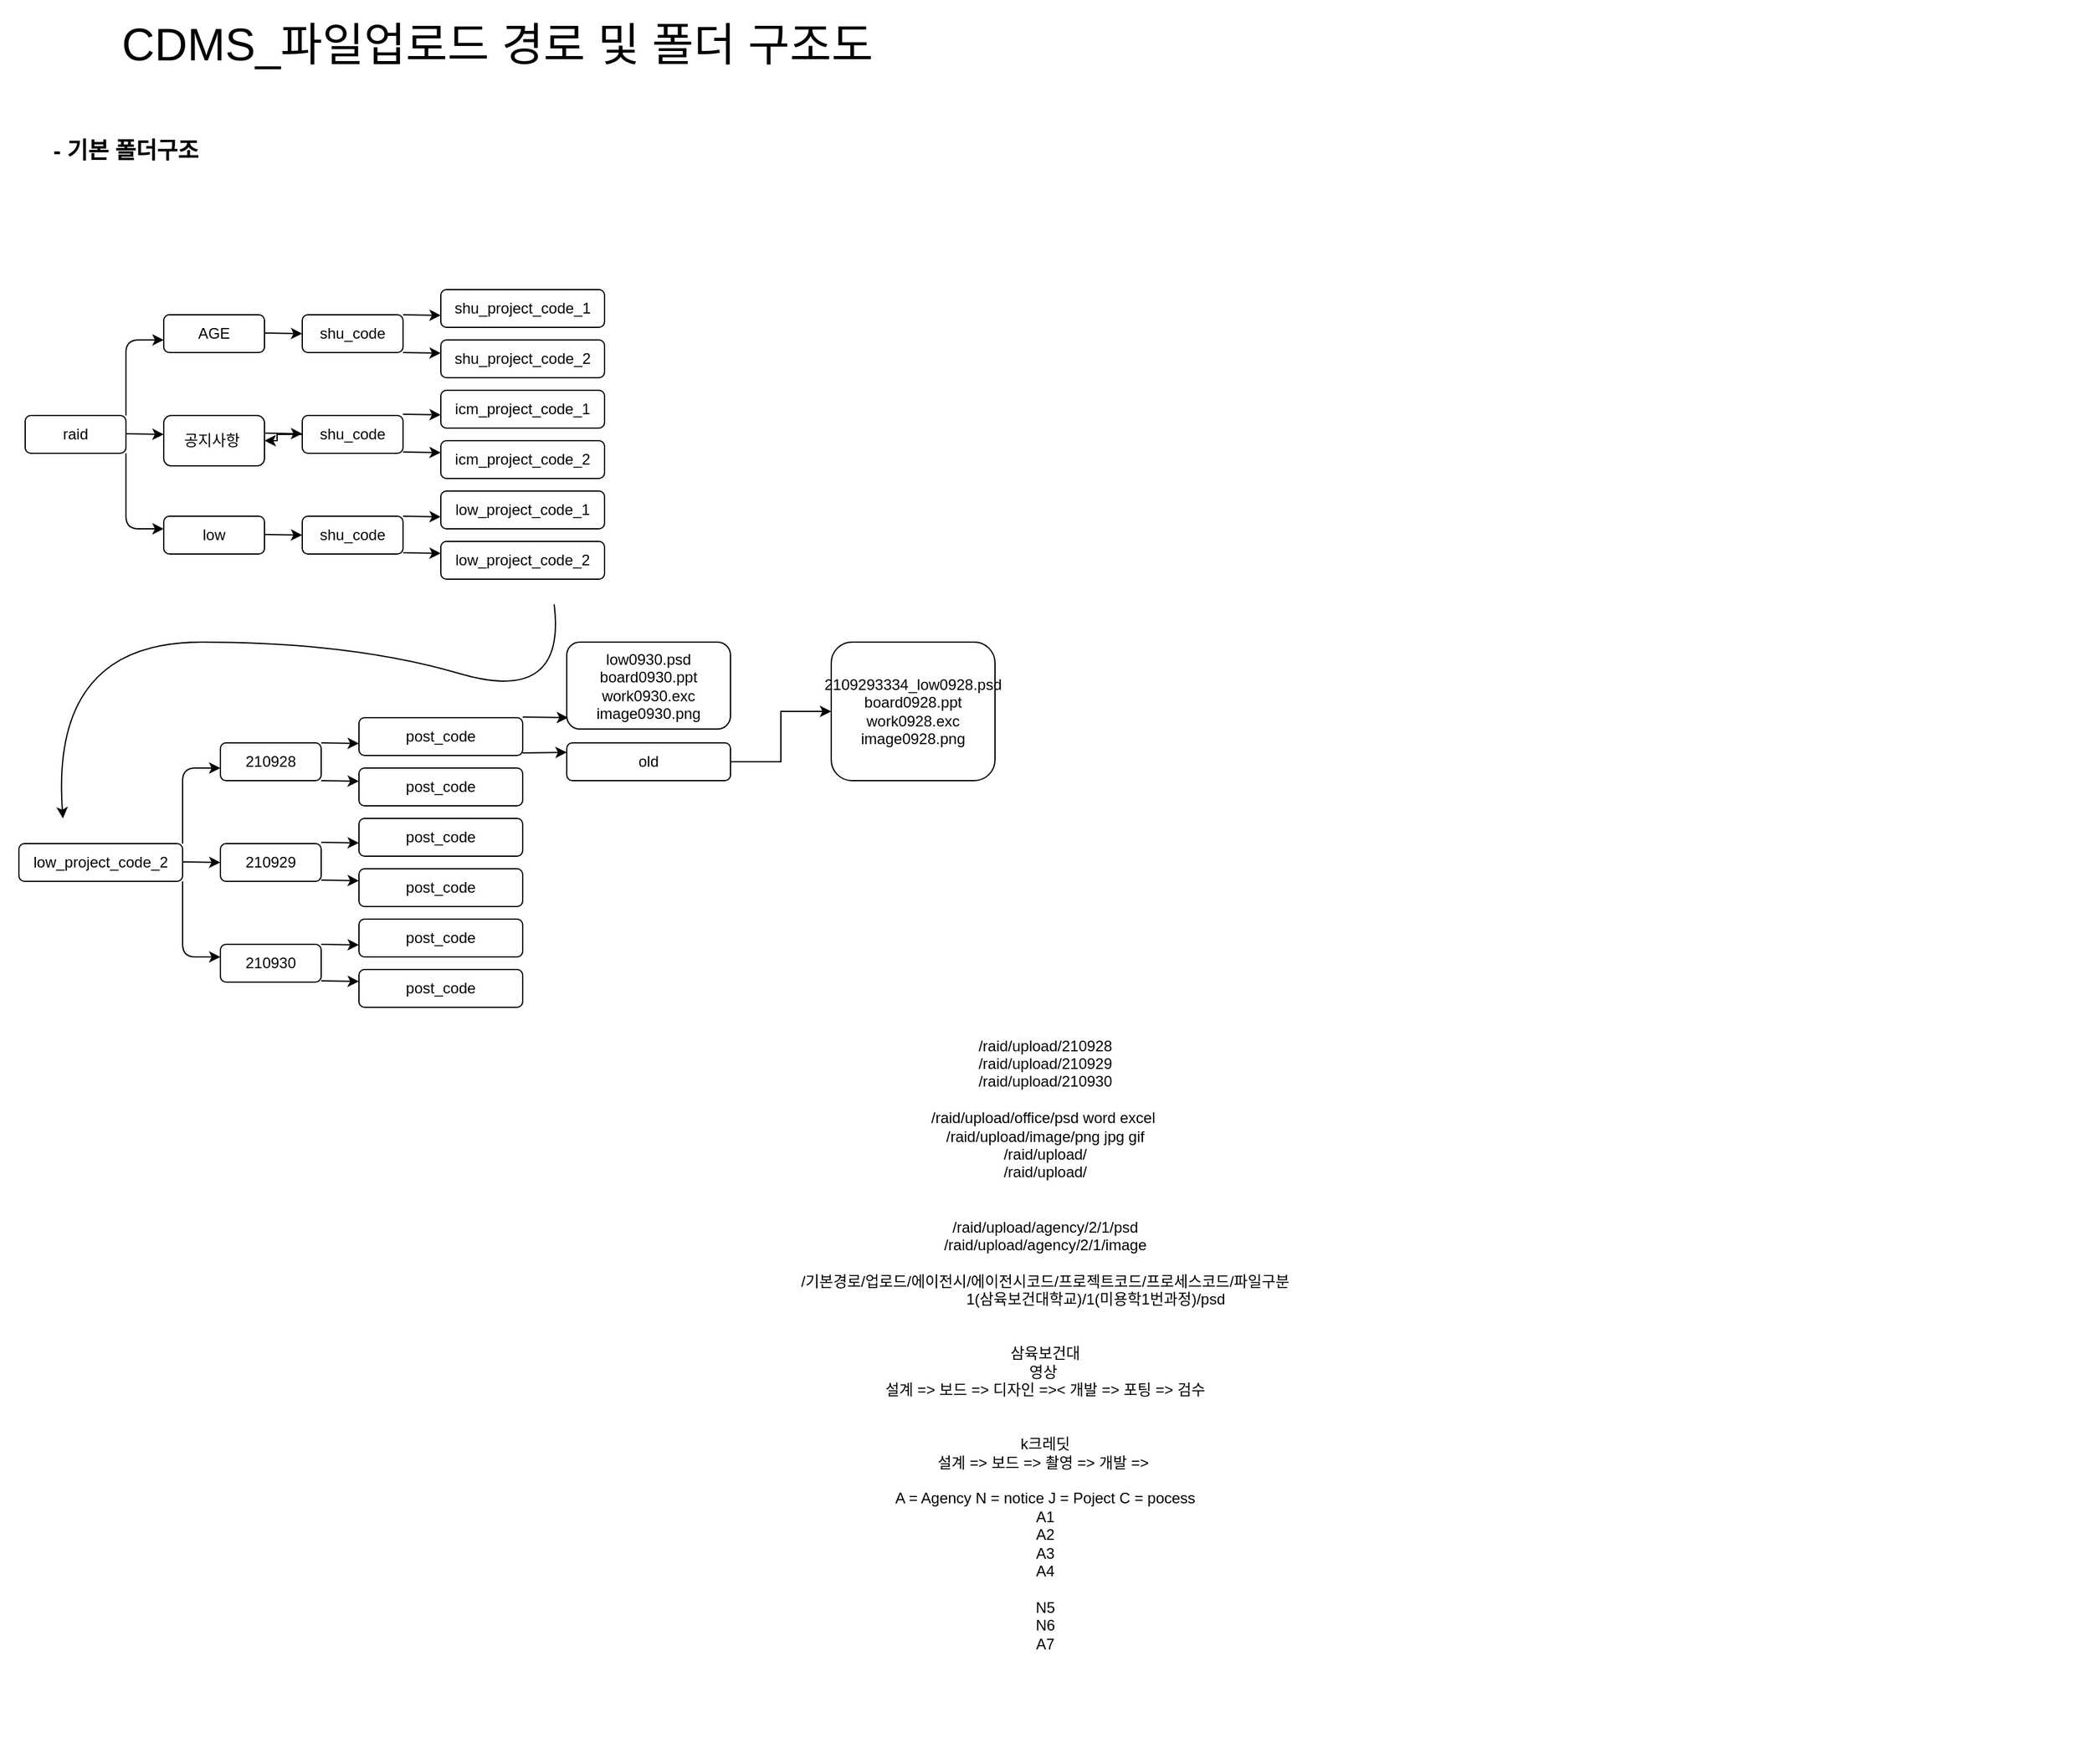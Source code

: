 <mxfile version="12.2.4" pages="1"><diagram id="iHqMuJRVaturU6Dmvp_B" name="페이지-1"><mxGraphModel dx="1360" dy="765" grid="1" gridSize="10" guides="1" tooltips="1" connect="1" arrows="1" fold="1" page="1" pageScale="1" pageWidth="827" pageHeight="1169" math="0" shadow="0"><root><mxCell id="0"/><mxCell id="1" parent="0"/><mxCell id="2" value="&lt;font style=&quot;font-size: 36px&quot;&gt;CDMS_파일업로드 경로 및 폴더 구조도&lt;/font&gt;" style="text;html=1;strokeColor=none;fillColor=none;align=center;verticalAlign=middle;whiteSpace=wrap;rounded=0;" parent="1" vertex="1"><mxGeometry x="20" y="20" width="790" height="70" as="geometry"/></mxCell><mxCell id="5" value="&lt;font style=&quot;font-size: 18px&quot;&gt;- 기본 폴더구조&lt;/font&gt;" style="text;html=1;strokeColor=none;fillColor=none;align=center;verticalAlign=middle;whiteSpace=wrap;rounded=0;fontStyle=1" parent="1" vertex="1"><mxGeometry x="40" y="120" width="160" height="40" as="geometry"/></mxCell><mxCell id="6" value="raid" style="rounded=1;whiteSpace=wrap;html=1;" parent="1" vertex="1"><mxGeometry x="40" y="350" width="80" height="30" as="geometry"/></mxCell><mxCell id="9" value="" style="endArrow=classic;html=1;" parent="1" edge="1"><mxGeometry width="50" height="50" relative="1" as="geometry"><mxPoint x="120" y="364.5" as="sourcePoint"/><mxPoint x="150" y="365" as="targetPoint"/></mxGeometry></mxCell><mxCell id="10" value="공지사항&amp;nbsp;" style="rounded=1;whiteSpace=wrap;html=1;" parent="1" vertex="1"><mxGeometry x="150" y="350" width="80" height="40" as="geometry"/></mxCell><mxCell id="17" value="" style="endArrow=classic;html=1;" parent="1" edge="1"><mxGeometry width="50" height="50" relative="1" as="geometry"><mxPoint x="120" y="350" as="sourcePoint"/><mxPoint x="150" y="290" as="targetPoint"/><Array as="points"><mxPoint x="120" y="290"/></Array></mxGeometry></mxCell><mxCell id="19" value="" style="endArrow=classic;html=1;" parent="1" edge="1"><mxGeometry width="50" height="50" relative="1" as="geometry"><mxPoint x="120" y="380" as="sourcePoint"/><mxPoint x="150" y="440" as="targetPoint"/><Array as="points"><mxPoint x="120" y="440"/></Array></mxGeometry></mxCell><mxCell id="20" value="AGE" style="rounded=1;whiteSpace=wrap;html=1;" parent="1" vertex="1"><mxGeometry x="150" y="270" width="80" height="30" as="geometry"/></mxCell><mxCell id="21" value="low" style="rounded=1;whiteSpace=wrap;html=1;" parent="1" vertex="1"><mxGeometry x="150" y="430" width="80" height="30" as="geometry"/></mxCell><mxCell id="41" value="" style="endArrow=classic;html=1;" parent="1" edge="1"><mxGeometry width="50" height="50" relative="1" as="geometry"><mxPoint x="230" y="284.5" as="sourcePoint"/><mxPoint x="260" y="285" as="targetPoint"/></mxGeometry></mxCell><mxCell id="48" value="shu_code" style="rounded=1;whiteSpace=wrap;html=1;" parent="1" vertex="1"><mxGeometry x="260" y="270" width="80" height="30" as="geometry"/></mxCell><mxCell id="54" value="" style="endArrow=classic;html=1;" parent="1" edge="1"><mxGeometry width="50" height="50" relative="1" as="geometry"><mxPoint x="230" y="364" as="sourcePoint"/><mxPoint x="260" y="364.5" as="targetPoint"/></mxGeometry></mxCell><mxCell id="55" value="" style="endArrow=classic;html=1;" parent="1" edge="1"><mxGeometry width="50" height="50" relative="1" as="geometry"><mxPoint x="230" y="444.5" as="sourcePoint"/><mxPoint x="260" y="445" as="targetPoint"/></mxGeometry></mxCell><mxCell id="56" value="" style="endArrow=classic;html=1;" parent="1" edge="1"><mxGeometry width="50" height="50" relative="1" as="geometry"><mxPoint x="340" y="270" as="sourcePoint"/><mxPoint x="370" y="270.5" as="targetPoint"/></mxGeometry></mxCell><mxCell id="57" value="" style="endArrow=classic;html=1;" parent="1" edge="1"><mxGeometry width="50" height="50" relative="1" as="geometry"><mxPoint x="340" y="300" as="sourcePoint"/><mxPoint x="370" y="300.5" as="targetPoint"/></mxGeometry></mxCell><mxCell id="58" value="" style="endArrow=classic;html=1;" parent="1" edge="1"><mxGeometry width="50" height="50" relative="1" as="geometry"><mxPoint x="340" y="349" as="sourcePoint"/><mxPoint x="370" y="349.5" as="targetPoint"/></mxGeometry></mxCell><mxCell id="59" value="" style="endArrow=classic;html=1;" parent="1" edge="1"><mxGeometry width="50" height="50" relative="1" as="geometry"><mxPoint x="340" y="379" as="sourcePoint"/><mxPoint x="370" y="379.5" as="targetPoint"/></mxGeometry></mxCell><mxCell id="60" value="" style="endArrow=classic;html=1;" parent="1" edge="1"><mxGeometry width="50" height="50" relative="1" as="geometry"><mxPoint x="340" y="430" as="sourcePoint"/><mxPoint x="370" y="430.5" as="targetPoint"/></mxGeometry></mxCell><mxCell id="61" value="" style="endArrow=classic;html=1;" parent="1" edge="1"><mxGeometry width="50" height="50" relative="1" as="geometry"><mxPoint x="340" y="459" as="sourcePoint"/><mxPoint x="370" y="459.5" as="targetPoint"/></mxGeometry></mxCell><mxCell id="119" value="" style="edgeStyle=orthogonalEdgeStyle;rounded=0;orthogonalLoop=1;jettySize=auto;html=1;" parent="1" source="66" target="10" edge="1"><mxGeometry relative="1" as="geometry"/></mxCell><mxCell id="66" value="shu_code" style="rounded=1;whiteSpace=wrap;html=1;" parent="1" vertex="1"><mxGeometry x="260" y="350" width="80" height="30" as="geometry"/></mxCell><mxCell id="67" value="shu_code" style="rounded=1;whiteSpace=wrap;html=1;" parent="1" vertex="1"><mxGeometry x="260" y="430" width="80" height="30" as="geometry"/></mxCell><mxCell id="68" value="shu_project_code_1" style="rounded=1;whiteSpace=wrap;html=1;" parent="1" vertex="1"><mxGeometry x="370" y="250" width="130" height="30" as="geometry"/></mxCell><mxCell id="69" value="shu_project_code_2" style="rounded=1;whiteSpace=wrap;html=1;" parent="1" vertex="1"><mxGeometry x="370" y="290" width="130" height="30" as="geometry"/></mxCell><mxCell id="70" value="icm_project_code_1" style="rounded=1;whiteSpace=wrap;html=1;" parent="1" vertex="1"><mxGeometry x="370" y="330" width="130" height="30" as="geometry"/></mxCell><mxCell id="71" value="icm_project_code_2" style="rounded=1;whiteSpace=wrap;html=1;" parent="1" vertex="1"><mxGeometry x="370" y="370" width="130" height="30" as="geometry"/></mxCell><mxCell id="72" value="low_project_code_1" style="rounded=1;whiteSpace=wrap;html=1;" parent="1" vertex="1"><mxGeometry x="370" y="410" width="130" height="30" as="geometry"/></mxCell><mxCell id="76" value="low_project_code_2" style="rounded=1;whiteSpace=wrap;html=1;" parent="1" vertex="1"><mxGeometry x="370" y="450" width="130" height="30" as="geometry"/></mxCell><mxCell id="77" value="low_project_code_2" style="rounded=1;whiteSpace=wrap;html=1;" parent="1" vertex="1"><mxGeometry x="35" y="690" width="130" height="30" as="geometry"/></mxCell><mxCell id="78" value="" style="endArrow=classic;html=1;" parent="1" edge="1"><mxGeometry width="50" height="50" relative="1" as="geometry"><mxPoint x="165" y="704.5" as="sourcePoint"/><mxPoint x="195" y="705" as="targetPoint"/></mxGeometry></mxCell><mxCell id="79" value="210929" style="rounded=1;whiteSpace=wrap;html=1;" parent="1" vertex="1"><mxGeometry x="195" y="690" width="80" height="30" as="geometry"/></mxCell><mxCell id="80" value="" style="endArrow=classic;html=1;" parent="1" edge="1"><mxGeometry width="50" height="50" relative="1" as="geometry"><mxPoint x="165" y="690" as="sourcePoint"/><mxPoint x="195" y="630" as="targetPoint"/><Array as="points"><mxPoint x="165" y="630"/></Array></mxGeometry></mxCell><mxCell id="81" value="" style="endArrow=classic;html=1;" parent="1" edge="1"><mxGeometry width="50" height="50" relative="1" as="geometry"><mxPoint x="165" y="720" as="sourcePoint"/><mxPoint x="195" y="780" as="targetPoint"/><Array as="points"><mxPoint x="165" y="780"/></Array></mxGeometry></mxCell><mxCell id="82" value="210928" style="rounded=1;whiteSpace=wrap;html=1;" parent="1" vertex="1"><mxGeometry x="195" y="610" width="80" height="30" as="geometry"/></mxCell><mxCell id="83" value="210930" style="rounded=1;whiteSpace=wrap;html=1;" parent="1" vertex="1"><mxGeometry x="195" y="770" width="80" height="30" as="geometry"/></mxCell><mxCell id="88" value="" style="endArrow=classic;html=1;" parent="1" edge="1"><mxGeometry width="50" height="50" relative="1" as="geometry"><mxPoint x="275" y="610" as="sourcePoint"/><mxPoint x="305" y="610.5" as="targetPoint"/></mxGeometry></mxCell><mxCell id="89" value="" style="endArrow=classic;html=1;" parent="1" edge="1"><mxGeometry width="50" height="50" relative="1" as="geometry"><mxPoint x="275" y="640" as="sourcePoint"/><mxPoint x="305" y="640.5" as="targetPoint"/></mxGeometry></mxCell><mxCell id="90" value="" style="endArrow=classic;html=1;" parent="1" edge="1"><mxGeometry width="50" height="50" relative="1" as="geometry"><mxPoint x="275" y="689" as="sourcePoint"/><mxPoint x="305" y="689.5" as="targetPoint"/></mxGeometry></mxCell><mxCell id="91" value="" style="endArrow=classic;html=1;" parent="1" edge="1"><mxGeometry width="50" height="50" relative="1" as="geometry"><mxPoint x="275" y="719" as="sourcePoint"/><mxPoint x="305" y="719.5" as="targetPoint"/></mxGeometry></mxCell><mxCell id="92" value="" style="endArrow=classic;html=1;" parent="1" edge="1"><mxGeometry width="50" height="50" relative="1" as="geometry"><mxPoint x="275" y="770" as="sourcePoint"/><mxPoint x="305" y="770.5" as="targetPoint"/></mxGeometry></mxCell><mxCell id="93" value="" style="endArrow=classic;html=1;" parent="1" edge="1"><mxGeometry width="50" height="50" relative="1" as="geometry"><mxPoint x="275" y="799" as="sourcePoint"/><mxPoint x="305" y="799.5" as="targetPoint"/></mxGeometry></mxCell><mxCell id="96" value="post_code" style="rounded=1;whiteSpace=wrap;html=1;" parent="1" vertex="1"><mxGeometry x="305" y="590" width="130" height="30" as="geometry"/></mxCell><mxCell id="97" value="post_code" style="rounded=1;whiteSpace=wrap;html=1;" parent="1" vertex="1"><mxGeometry x="305" y="630" width="130" height="30" as="geometry"/></mxCell><mxCell id="98" value="post_code" style="rounded=1;whiteSpace=wrap;html=1;" parent="1" vertex="1"><mxGeometry x="305" y="670" width="130" height="30" as="geometry"/></mxCell><mxCell id="99" value="post_code" style="rounded=1;whiteSpace=wrap;html=1;" parent="1" vertex="1"><mxGeometry x="305" y="710" width="130" height="30" as="geometry"/></mxCell><mxCell id="100" value="post_code" style="rounded=1;whiteSpace=wrap;html=1;" parent="1" vertex="1"><mxGeometry x="305" y="750" width="130" height="30" as="geometry"/></mxCell><mxCell id="101" value="post_code" style="rounded=1;whiteSpace=wrap;html=1;" parent="1" vertex="1"><mxGeometry x="305" y="790" width="130" height="30" as="geometry"/></mxCell><mxCell id="102" value="" style="curved=1;endArrow=classic;html=1;" parent="1" edge="1"><mxGeometry width="50" height="50" relative="1" as="geometry"><mxPoint x="460" y="500" as="sourcePoint"/><mxPoint x="70" y="670" as="targetPoint"/><Array as="points"><mxPoint x="470" y="580"/><mxPoint x="300" y="530"/><mxPoint x="60" y="530"/></Array></mxGeometry></mxCell><mxCell id="105" value="" style="endArrow=classic;html=1;entryX=0.008;entryY=0.87;entryDx=0;entryDy=0;entryPerimeter=0;" parent="1" target="108" edge="1"><mxGeometry width="50" height="50" relative="1" as="geometry"><mxPoint x="435" y="589.5" as="sourcePoint"/><mxPoint x="465" y="590" as="targetPoint"/></mxGeometry></mxCell><mxCell id="106" value="" style="endArrow=classic;html=1;entryX=0;entryY=0.25;entryDx=0;entryDy=0;" parent="1" target="110" edge="1"><mxGeometry width="50" height="50" relative="1" as="geometry"><mxPoint x="435" y="618" as="sourcePoint"/><mxPoint x="460" y="625" as="targetPoint"/></mxGeometry></mxCell><mxCell id="108" value="low0930.psd&lt;br&gt;board0930.ppt&lt;br&gt;work0930.exc&lt;br&gt;image0930.png" style="rounded=1;whiteSpace=wrap;html=1;" parent="1" vertex="1"><mxGeometry x="470" y="530" width="130" height="69" as="geometry"/></mxCell><mxCell id="114" value="" style="edgeStyle=orthogonalEdgeStyle;rounded=0;orthogonalLoop=1;jettySize=auto;html=1;" parent="1" source="110" target="113" edge="1"><mxGeometry relative="1" as="geometry"/></mxCell><mxCell id="110" value="old" style="rounded=1;whiteSpace=wrap;html=1;" parent="1" vertex="1"><mxGeometry x="470" y="610" width="130" height="30" as="geometry"/></mxCell><mxCell id="113" value="2109293334_low0928.psd&lt;br&gt;board0928.ppt&lt;br&gt;work0928.exc&lt;br&gt;image0928.png" style="rounded=1;whiteSpace=wrap;html=1;" parent="1" vertex="1"><mxGeometry x="680" y="530" width="130" height="110" as="geometry"/></mxCell><mxCell id="120" value="&lt;div&gt;/raid/upload/210928&lt;/div&gt;&lt;div&gt;/raid/upload/210929&lt;/div&gt;&lt;div&gt;/raid/upload/210930&lt;/div&gt;&lt;div&gt;&lt;br&gt;&lt;/div&gt;&lt;div&gt;/raid/upload/office/psd word excel&amp;nbsp;&lt;/div&gt;&lt;div&gt;/raid/upload/image/png jpg gif&lt;/div&gt;&lt;div&gt;/raid/upload/&lt;/div&gt;&lt;div&gt;/raid/upload/&lt;/div&gt;&lt;div&gt;&lt;br&gt;&lt;/div&gt;&lt;div&gt;&lt;br&gt;&lt;/div&gt;&lt;div&gt;/raid/upload/agency/2/1/psd&lt;/div&gt;&lt;div&gt;/raid/upload/agency/2/1/image&lt;/div&gt;&lt;div&gt;&lt;br&gt;&lt;/div&gt;&lt;div&gt;/기본경로/업로드/에이전시/에이전시코드/프로젝트코드/프로세스코드/파일구분&lt;/div&gt;&lt;div&gt;&lt;span style=&quot;white-space: pre&quot;&gt;&#9;&#9;&#9;&lt;/span&gt;1(삼육보건대학교)/1(미용학1번과정)/psd&lt;/div&gt;&lt;div&gt;&lt;br&gt;&lt;/div&gt;&lt;div&gt;&lt;br&gt;&lt;/div&gt;&lt;div&gt;삼육보건대&lt;/div&gt;&lt;div&gt;영상&amp;nbsp;&lt;/div&gt;&lt;div&gt;설계 =&amp;gt; 보드 =&amp;gt; 디자인 =&amp;gt;&amp;lt; 개발 =&amp;gt; 포팅 =&amp;gt; 검수&lt;/div&gt;&lt;div&gt;&lt;br&gt;&lt;/div&gt;&lt;div&gt;&lt;br&gt;&lt;/div&gt;&lt;div&gt;k크레딧&lt;/div&gt;&lt;div&gt;설계 =&amp;gt; 보드 =&amp;gt; 촬영 =&amp;gt; 개발 =&amp;gt;&amp;nbsp;&lt;/div&gt;&lt;div&gt;&lt;br&gt;&lt;/div&gt;&lt;div&gt;A = Agency N = notice J = Poject C = pocess&lt;/div&gt;&lt;div&gt;A1&lt;/div&gt;&lt;div&gt;A2&lt;/div&gt;&lt;div&gt;A3&lt;/div&gt;&lt;div&gt;A4&lt;/div&gt;&lt;div&gt;&lt;br&gt;&lt;/div&gt;&lt;div&gt;N5&lt;/div&gt;&lt;div&gt;N6&lt;/div&gt;&lt;div&gt;A7&lt;/div&gt;&lt;div&gt;&lt;br&gt;&lt;/div&gt;" style="text;html=1;strokeColor=none;fillColor=none;align=center;verticalAlign=middle;whiteSpace=wrap;rounded=0;labelBackgroundColor=none;" parent="1" vertex="1"><mxGeometry x="20" y="770" width="1660" height="650" as="geometry"/></mxCell></root></mxGraphModel></diagram></mxfile>